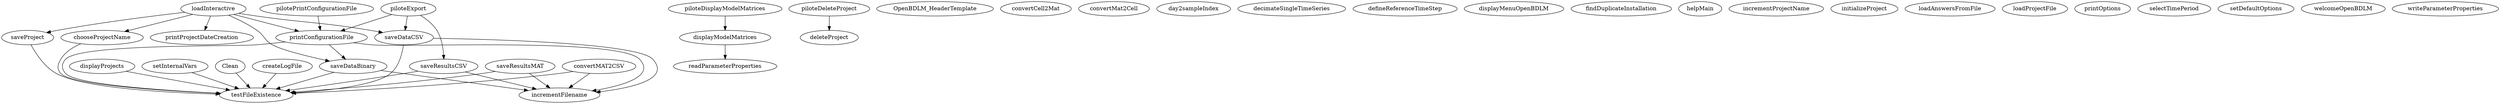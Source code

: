 /* Created by mdot for Matlab */
digraph m2html {
  Clean -> testFileExistence;
  chooseProjectName -> testFileExistence;
  convertMAT2CSV -> incrementFilename;
  convertMAT2CSV -> testFileExistence;
  createLogFile -> testFileExistence;
  displayModelMatrices -> readParameterProperties;
  displayProjects -> testFileExistence;
  loadInteractive -> chooseProjectName;
  loadInteractive -> printConfigurationFile;
  loadInteractive -> printProjectDateCreation;
  loadInteractive -> saveDataBinary;
  loadInteractive -> saveDataCSV;
  loadInteractive -> saveProject;
  piloteDeleteProject -> deleteProject;
  piloteDisplayModelMatrices -> displayModelMatrices;
  piloteExport -> printConfigurationFile;
  piloteExport -> saveDataCSV;
  piloteExport -> saveResultsCSV;
  pilotePrintConfigurationFile -> printConfigurationFile;
  printConfigurationFile -> incrementFilename;
  printConfigurationFile -> saveDataBinary;
  printConfigurationFile -> testFileExistence;
  saveDataBinary -> incrementFilename;
  saveDataBinary -> testFileExistence;
  saveDataCSV -> incrementFilename;
  saveDataCSV -> testFileExistence;
  saveProject -> testFileExistence;
  saveResultsCSV -> incrementFilename;
  saveResultsCSV -> testFileExistence;
  saveResultsMAT -> incrementFilename;
  saveResultsMAT -> testFileExistence;
  setInternalVars -> testFileExistence;

  Clean [URL="Clean.html"];
  OpenBDLM_HeaderTemplate [URL="OpenBDLM_HeaderTemplate.html"];
  chooseProjectName [URL="chooseProjectName.html"];
  convertCell2Mat [URL="convertCell2Mat.html"];
  convertMAT2CSV [URL="convertMAT2CSV.html"];
  convertMat2Cell [URL="convertMat2Cell.html"];
  createLogFile [URL="createLogFile.html"];
  day2sampleIndex [URL="day2sampleIndex.html"];
  decimateSingleTimeSeries [URL="decimateSingleTimeSeries.html"];
  defineReferenceTimeStep [URL="defineReferenceTimeStep.html"];
  deleteProject [URL="deleteProject.html"];
  displayMenuOpenBDLM [URL="displayMenuOpenBDLM.html"];
  displayModelMatrices [URL="displayModelMatrices.html"];
  displayProjects [URL="displayProjects.html"];
  findDuplicateInstallation [URL="findDuplicateInstallation.html"];
  helpMain [URL="helpMain.html"];
  incrementFilename [URL="incrementFilename.html"];
  incrementProjectName [URL="incrementProjectName.html"];
  initializeProject [URL="initializeProject.html"];
  loadAnswersFromFile [URL="loadAnswersFromFile.html"];
  loadInteractive [URL="loadInteractive.html"];
  loadProjectFile [URL="loadProjectFile.html"];
  piloteDeleteProject [URL="piloteDeleteProject.html"];
  piloteDisplayModelMatrices [URL="piloteDisplayModelMatrices.html"];
  piloteExport [URL="piloteExport.html"];
  pilotePrintConfigurationFile [URL="pilotePrintConfigurationFile.html"];
  printConfigurationFile [URL="printConfigurationFile.html"];
  printOptions [URL="printOptions.html"];
  printProjectDateCreation [URL="printProjectDateCreation.html"];
  readParameterProperties [URL="readParameterProperties.html"];
  saveDataBinary [URL="saveDataBinary.html"];
  saveDataCSV [URL="saveDataCSV.html"];
  saveProject [URL="saveProject.html"];
  saveResultsCSV [URL="saveResultsCSV.html"];
  saveResultsMAT [URL="saveResultsMAT.html"];
  selectTimePeriod [URL="selectTimePeriod.html"];
  setDefaultOptions [URL="setDefaultOptions.html"];
  setInternalVars [URL="setInternalVars.html"];
  testFileExistence [URL="testFileExistence.html"];
  welcomeOpenBDLM [URL="welcomeOpenBDLM.html"];
  writeParameterProperties [URL="writeParameterProperties.html"];
}